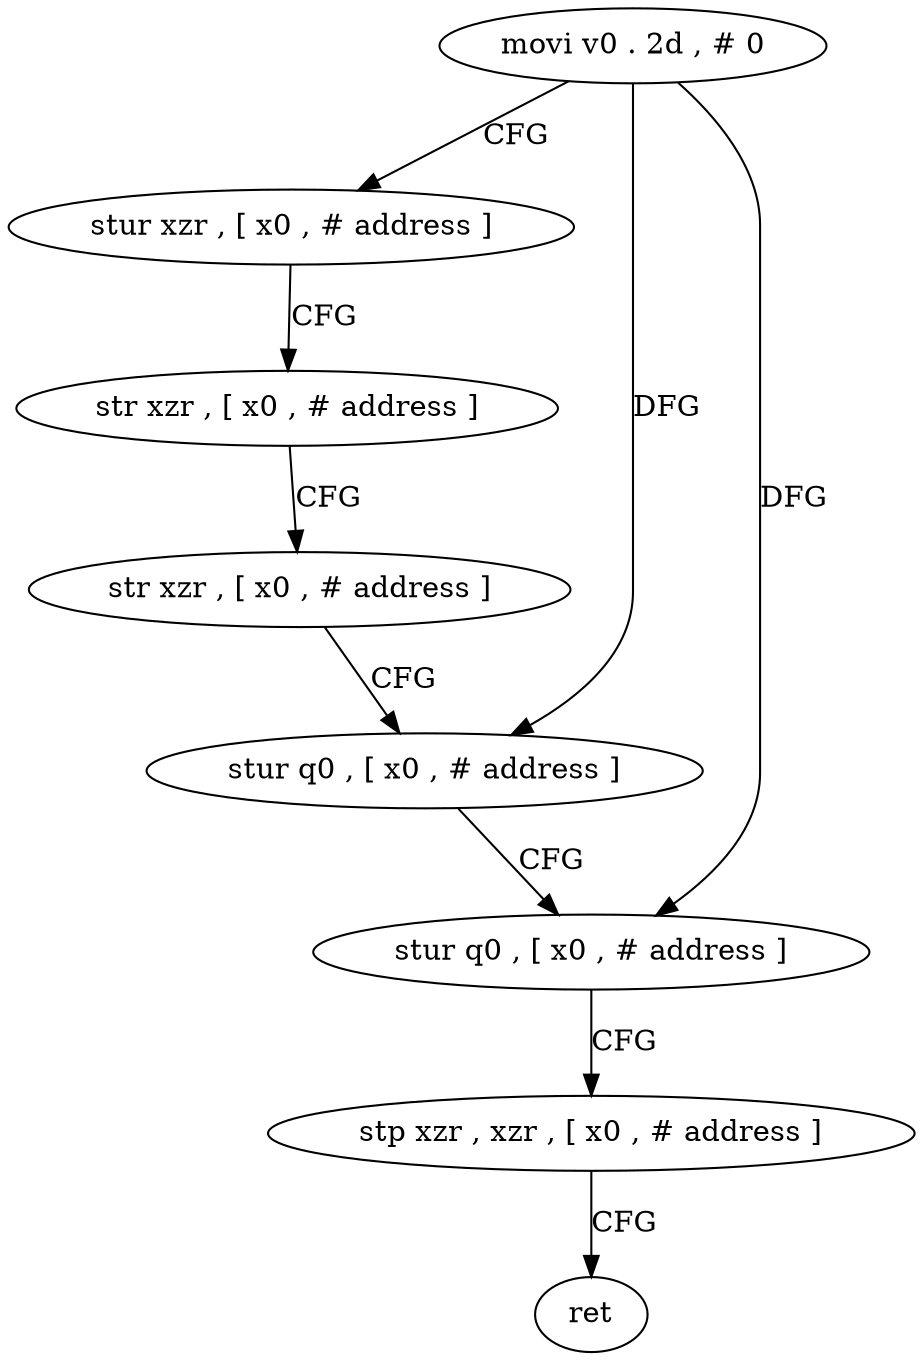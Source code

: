 digraph "func" {
"117960" [label = "movi v0 . 2d , # 0" ]
"117964" [label = "stur xzr , [ x0 , # address ]" ]
"117968" [label = "str xzr , [ x0 , # address ]" ]
"117972" [label = "str xzr , [ x0 , # address ]" ]
"117976" [label = "stur q0 , [ x0 , # address ]" ]
"117980" [label = "stur q0 , [ x0 , # address ]" ]
"117984" [label = "stp xzr , xzr , [ x0 , # address ]" ]
"117988" [label = "ret" ]
"117960" -> "117964" [ label = "CFG" ]
"117960" -> "117976" [ label = "DFG" ]
"117960" -> "117980" [ label = "DFG" ]
"117964" -> "117968" [ label = "CFG" ]
"117968" -> "117972" [ label = "CFG" ]
"117972" -> "117976" [ label = "CFG" ]
"117976" -> "117980" [ label = "CFG" ]
"117980" -> "117984" [ label = "CFG" ]
"117984" -> "117988" [ label = "CFG" ]
}

